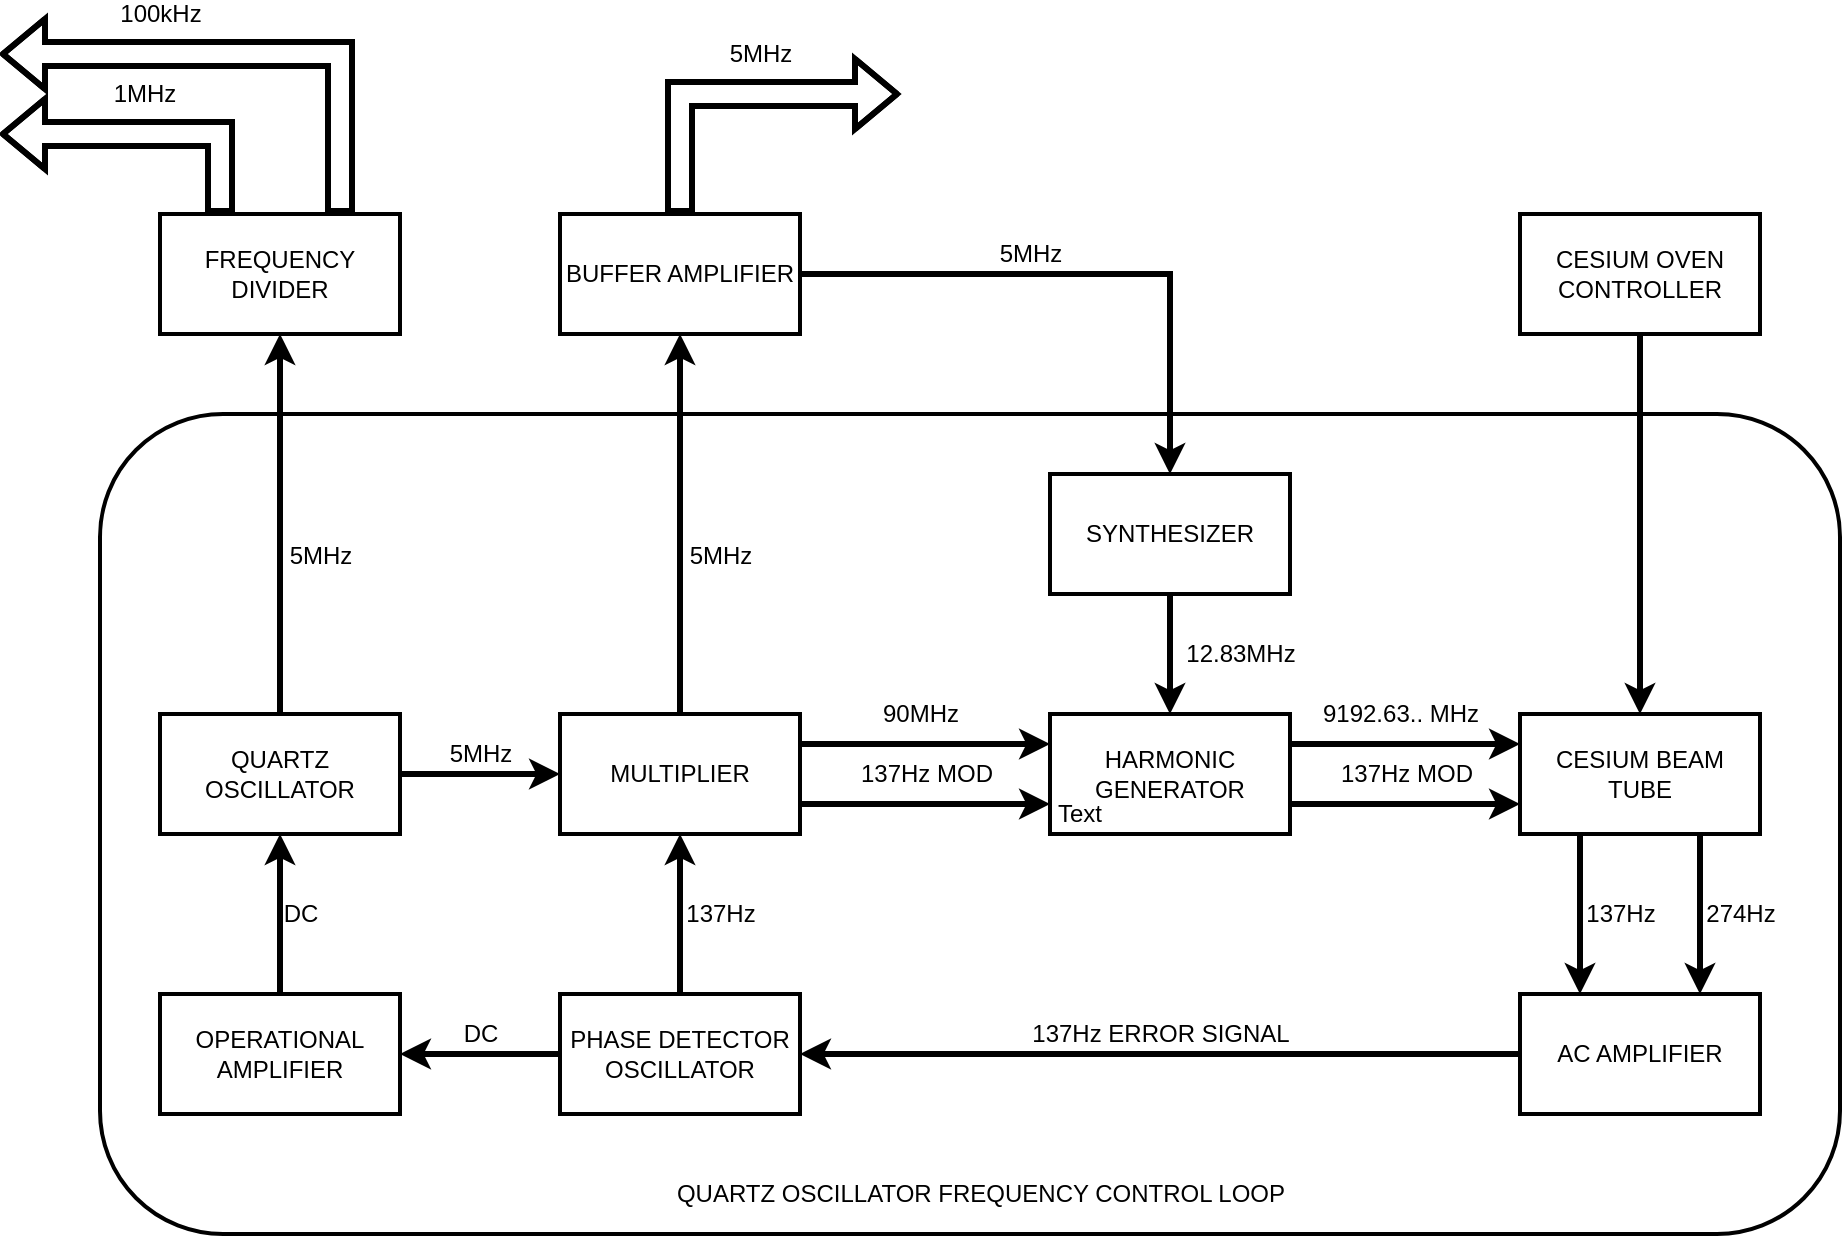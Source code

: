 <mxfile version="14.6.13" type="device"><diagram id="b6AyamzIoD17u312zoaH" name="Strona-1"><mxGraphModel dx="1418" dy="835" grid="1" gridSize="10" guides="1" tooltips="1" connect="1" arrows="1" fold="1" page="1" pageScale="1" pageWidth="1169" pageHeight="827" math="0" shadow="0"><root><mxCell id="0"/><mxCell id="1" parent="0"/><mxCell id="J-ST3r1wziyuw--ma8wK-23" value="" style="rounded=1;whiteSpace=wrap;html=1;fontSize=12;strokeWidth=2;" vertex="1" parent="1"><mxGeometry x="130" y="220" width="870" height="410" as="geometry"/></mxCell><mxCell id="J-ST3r1wziyuw--ma8wK-1" value="QUARTZ OSCILLATOR" style="rounded=0;whiteSpace=wrap;html=1;strokeWidth=2;" vertex="1" parent="1"><mxGeometry x="160" y="370" width="120" height="60" as="geometry"/></mxCell><mxCell id="J-ST3r1wziyuw--ma8wK-3" value="MULTIPLIER" style="rounded=0;whiteSpace=wrap;html=1;strokeWidth=2;" vertex="1" parent="1"><mxGeometry x="360" y="370" width="120" height="60" as="geometry"/></mxCell><mxCell id="J-ST3r1wziyuw--ma8wK-4" value="&lt;font style=&quot;font-size: 12px&quot;&gt;5MHz&lt;/font&gt;" style="endArrow=classic;html=1;strokeWidth=3;entryX=0;entryY=0.5;entryDx=0;entryDy=0;exitX=1;exitY=0.5;exitDx=0;exitDy=0;" edge="1" parent="1" source="J-ST3r1wziyuw--ma8wK-1" target="J-ST3r1wziyuw--ma8wK-3"><mxGeometry y="10" width="50" height="50" relative="1" as="geometry"><mxPoint x="290" y="510" as="sourcePoint"/><mxPoint x="340" y="460" as="targetPoint"/><mxPoint as="offset"/></mxGeometry></mxCell><mxCell id="J-ST3r1wziyuw--ma8wK-5" value="HARMONIC GENERATOR" style="rounded=0;whiteSpace=wrap;html=1;strokeWidth=2;" vertex="1" parent="1"><mxGeometry x="605" y="370" width="120" height="60" as="geometry"/></mxCell><mxCell id="J-ST3r1wziyuw--ma8wK-6" value="137Hz MOD" style="endArrow=classic;html=1;strokeWidth=3;exitX=1;exitY=0.75;exitDx=0;exitDy=0;entryX=0;entryY=0.75;entryDx=0;entryDy=0;fontSize=12;" edge="1" parent="1" source="J-ST3r1wziyuw--ma8wK-3" target="J-ST3r1wziyuw--ma8wK-5"><mxGeometry y="15" width="50" height="50" relative="1" as="geometry"><mxPoint x="490" y="370" as="sourcePoint"/><mxPoint x="540" y="320" as="targetPoint"/><mxPoint as="offset"/></mxGeometry></mxCell><mxCell id="J-ST3r1wziyuw--ma8wK-7" value="90MHz" style="endArrow=classic;html=1;fontSize=12;strokeWidth=3;exitX=1;exitY=0.25;exitDx=0;exitDy=0;entryX=0;entryY=0.25;entryDx=0;entryDy=0;" edge="1" parent="1" source="J-ST3r1wziyuw--ma8wK-3" target="J-ST3r1wziyuw--ma8wK-5"><mxGeometry x="-0.04" y="15" width="50" height="50" relative="1" as="geometry"><mxPoint x="530" y="360" as="sourcePoint"/><mxPoint x="580" y="310" as="targetPoint"/><mxPoint as="offset"/></mxGeometry></mxCell><mxCell id="J-ST3r1wziyuw--ma8wK-8" value="CESIUM BEAM TUBE" style="rounded=0;whiteSpace=wrap;html=1;fontSize=12;strokeWidth=2;" vertex="1" parent="1"><mxGeometry x="840" y="370" width="120" height="60" as="geometry"/></mxCell><mxCell id="J-ST3r1wziyuw--ma8wK-10" value="137Hz MOD" style="endArrow=classic;html=1;strokeWidth=3;entryX=0;entryY=0.75;entryDx=0;entryDy=0;fontSize=12;exitX=1;exitY=0.75;exitDx=0;exitDy=0;" edge="1" parent="1" source="J-ST3r1wziyuw--ma8wK-5" target="J-ST3r1wziyuw--ma8wK-8"><mxGeometry y="15" width="50" height="50" relative="1" as="geometry"><mxPoint x="740" y="410" as="sourcePoint"/><mxPoint x="615" y="425" as="targetPoint"/><mxPoint as="offset"/></mxGeometry></mxCell><mxCell id="J-ST3r1wziyuw--ma8wK-11" value="9192.63.. MHz" style="endArrow=classic;html=1;fontSize=12;strokeWidth=3;exitX=1;exitY=0.25;exitDx=0;exitDy=0;entryX=0;entryY=0.25;entryDx=0;entryDy=0;" edge="1" parent="1" source="J-ST3r1wziyuw--ma8wK-5" target="J-ST3r1wziyuw--ma8wK-8"><mxGeometry x="-0.043" y="15" width="50" height="50" relative="1" as="geometry"><mxPoint x="780" y="350" as="sourcePoint"/><mxPoint x="830" y="300" as="targetPoint"/><mxPoint as="offset"/></mxGeometry></mxCell><mxCell id="J-ST3r1wziyuw--ma8wK-12" value="AC AMPLIFIER" style="rounded=0;whiteSpace=wrap;html=1;fontSize=12;strokeWidth=2;" vertex="1" parent="1"><mxGeometry x="840" y="510" width="120" height="60" as="geometry"/></mxCell><mxCell id="J-ST3r1wziyuw--ma8wK-13" value="137Hz" style="endArrow=classic;html=1;fontSize=12;strokeWidth=3;entryX=0.25;entryY=0;entryDx=0;entryDy=0;exitX=0.25;exitY=1;exitDx=0;exitDy=0;" edge="1" parent="1" source="J-ST3r1wziyuw--ma8wK-8" target="J-ST3r1wziyuw--ma8wK-12"><mxGeometry y="20" width="50" height="50" relative="1" as="geometry"><mxPoint x="590" y="460" as="sourcePoint"/><mxPoint x="640" y="410" as="targetPoint"/><mxPoint as="offset"/></mxGeometry></mxCell><mxCell id="J-ST3r1wziyuw--ma8wK-14" value="274Hz" style="endArrow=classic;html=1;fontSize=12;strokeWidth=3;exitX=0.75;exitY=1;exitDx=0;exitDy=0;entryX=0.75;entryY=0;entryDx=0;entryDy=0;" edge="1" parent="1" source="J-ST3r1wziyuw--ma8wK-8" target="J-ST3r1wziyuw--ma8wK-12"><mxGeometry y="20" width="50" height="50" relative="1" as="geometry"><mxPoint x="980" y="510" as="sourcePoint"/><mxPoint x="1030" y="460" as="targetPoint"/><mxPoint as="offset"/></mxGeometry></mxCell><mxCell id="J-ST3r1wziyuw--ma8wK-15" value="PHASE DETECTOR OSCILLATOR" style="rounded=0;whiteSpace=wrap;html=1;fontSize=12;strokeWidth=2;" vertex="1" parent="1"><mxGeometry x="360" y="510" width="120" height="60" as="geometry"/></mxCell><mxCell id="J-ST3r1wziyuw--ma8wK-16" value="137Hz ERROR SIGNAL" style="endArrow=classic;html=1;fontSize=12;strokeWidth=3;exitX=0;exitY=0.5;exitDx=0;exitDy=0;entryX=1;entryY=0.5;entryDx=0;entryDy=0;" edge="1" parent="1" source="J-ST3r1wziyuw--ma8wK-12" target="J-ST3r1wziyuw--ma8wK-15"><mxGeometry y="-10" width="50" height="50" relative="1" as="geometry"><mxPoint x="740" y="590" as="sourcePoint"/><mxPoint x="790" y="540" as="targetPoint"/><mxPoint as="offset"/></mxGeometry></mxCell><mxCell id="J-ST3r1wziyuw--ma8wK-17" value="OPERATIONAL AMPLIFIER" style="rounded=0;whiteSpace=wrap;html=1;fontSize=12;strokeWidth=2;" vertex="1" parent="1"><mxGeometry x="160" y="510" width="120" height="60" as="geometry"/></mxCell><mxCell id="J-ST3r1wziyuw--ma8wK-18" value="137Hz" style="endArrow=classic;html=1;fontSize=12;strokeWidth=3;entryX=0.5;entryY=1;entryDx=0;entryDy=0;exitX=0.5;exitY=0;exitDx=0;exitDy=0;" edge="1" parent="1" source="J-ST3r1wziyuw--ma8wK-15" target="J-ST3r1wziyuw--ma8wK-3"><mxGeometry y="-20" width="50" height="50" relative="1" as="geometry"><mxPoint x="540" y="510" as="sourcePoint"/><mxPoint x="590" y="460" as="targetPoint"/><mxPoint as="offset"/></mxGeometry></mxCell><mxCell id="J-ST3r1wziyuw--ma8wK-19" value="DC" style="endArrow=classic;html=1;fontSize=12;strokeWidth=3;entryX=1;entryY=0.5;entryDx=0;entryDy=0;exitX=0;exitY=0.5;exitDx=0;exitDy=0;" edge="1" parent="1" source="J-ST3r1wziyuw--ma8wK-15" target="J-ST3r1wziyuw--ma8wK-17"><mxGeometry y="-10" width="50" height="50" relative="1" as="geometry"><mxPoint x="300" y="620" as="sourcePoint"/><mxPoint x="350" y="570" as="targetPoint"/><mxPoint as="offset"/></mxGeometry></mxCell><mxCell id="J-ST3r1wziyuw--ma8wK-20" value="DC" style="endArrow=classic;html=1;fontSize=12;strokeWidth=3;entryX=0.5;entryY=1;entryDx=0;entryDy=0;exitX=0.5;exitY=0;exitDx=0;exitDy=0;" edge="1" parent="1" source="J-ST3r1wziyuw--ma8wK-17" target="J-ST3r1wziyuw--ma8wK-1"><mxGeometry y="-10" width="50" height="50" relative="1" as="geometry"><mxPoint x="210" y="500" as="sourcePoint"/><mxPoint x="260" y="450" as="targetPoint"/><mxPoint as="offset"/></mxGeometry></mxCell><mxCell id="J-ST3r1wziyuw--ma8wK-21" value="SYNTHESIZER" style="rounded=0;whiteSpace=wrap;html=1;fontSize=12;strokeWidth=2;" vertex="1" parent="1"><mxGeometry x="605" y="250" width="120" height="60" as="geometry"/></mxCell><mxCell id="J-ST3r1wziyuw--ma8wK-22" value="12.83MHz" style="endArrow=classic;html=1;fontSize=12;strokeWidth=3;exitX=0.5;exitY=1;exitDx=0;exitDy=0;entryX=0.5;entryY=0;entryDx=0;entryDy=0;" edge="1" parent="1" source="J-ST3r1wziyuw--ma8wK-21" target="J-ST3r1wziyuw--ma8wK-5"><mxGeometry y="35" width="50" height="50" relative="1" as="geometry"><mxPoint x="820" y="300" as="sourcePoint"/><mxPoint x="870" y="250" as="targetPoint"/><mxPoint as="offset"/></mxGeometry></mxCell><mxCell id="J-ST3r1wziyuw--ma8wK-24" value="Text" style="text;html=1;strokeColor=none;fillColor=none;align=center;verticalAlign=middle;whiteSpace=wrap;rounded=0;fontSize=12;" vertex="1" parent="1"><mxGeometry x="600" y="410" width="40" height="20" as="geometry"/></mxCell><mxCell id="J-ST3r1wziyuw--ma8wK-25" value="QUARTZ OSCILLATOR FREQUENCY CONTROL LOOP" style="text;html=1;align=center;verticalAlign=middle;resizable=0;points=[];autosize=1;strokeColor=none;fontSize=12;" vertex="1" parent="1"><mxGeometry x="410" y="600" width="320" height="20" as="geometry"/></mxCell><mxCell id="J-ST3r1wziyuw--ma8wK-26" value="FREQUENCY DIVIDER" style="rounded=0;whiteSpace=wrap;html=1;fontSize=12;strokeWidth=2;" vertex="1" parent="1"><mxGeometry x="160" y="120" width="120" height="60" as="geometry"/></mxCell><mxCell id="J-ST3r1wziyuw--ma8wK-28" value="" style="endArrow=classic;html=1;fontSize=12;strokeWidth=3;exitX=0.5;exitY=0;exitDx=0;exitDy=0;entryX=0.5;entryY=1;entryDx=0;entryDy=0;" edge="1" parent="1" source="J-ST3r1wziyuw--ma8wK-1" target="J-ST3r1wziyuw--ma8wK-26"><mxGeometry width="50" height="50" relative="1" as="geometry"><mxPoint x="350" y="190" as="sourcePoint"/><mxPoint x="400" y="140" as="targetPoint"/></mxGeometry></mxCell><mxCell id="J-ST3r1wziyuw--ma8wK-29" value="5MHz" style="edgeLabel;html=1;align=center;verticalAlign=middle;resizable=0;points=[];fontSize=12;" vertex="1" connectable="0" parent="J-ST3r1wziyuw--ma8wK-28"><mxGeometry x="-0.168" y="-1" relative="1" as="geometry"><mxPoint x="19" as="offset"/></mxGeometry></mxCell><mxCell id="J-ST3r1wziyuw--ma8wK-30" value="BUFFER AMPLIFIER" style="rounded=0;whiteSpace=wrap;html=1;fontSize=12;strokeWidth=2;" vertex="1" parent="1"><mxGeometry x="360" y="120" width="120" height="60" as="geometry"/></mxCell><mxCell id="J-ST3r1wziyuw--ma8wK-31" value="" style="endArrow=classic;html=1;fontSize=12;strokeWidth=3;entryX=0.5;entryY=1;entryDx=0;entryDy=0;" edge="1" parent="1" source="J-ST3r1wziyuw--ma8wK-3" target="J-ST3r1wziyuw--ma8wK-30"><mxGeometry width="50" height="50" relative="1" as="geometry"><mxPoint x="230" y="380" as="sourcePoint"/><mxPoint x="230" y="190" as="targetPoint"/></mxGeometry></mxCell><mxCell id="J-ST3r1wziyuw--ma8wK-32" value="5MHz" style="edgeLabel;html=1;align=center;verticalAlign=middle;resizable=0;points=[];fontSize=12;" vertex="1" connectable="0" parent="J-ST3r1wziyuw--ma8wK-31"><mxGeometry x="-0.168" y="-1" relative="1" as="geometry"><mxPoint x="19" as="offset"/></mxGeometry></mxCell><mxCell id="J-ST3r1wziyuw--ma8wK-33" value="" style="endArrow=classic;html=1;fontSize=12;strokeWidth=3;exitX=1;exitY=0.5;exitDx=0;exitDy=0;entryX=0.5;entryY=0;entryDx=0;entryDy=0;rounded=0;" edge="1" parent="1" source="J-ST3r1wziyuw--ma8wK-30" target="J-ST3r1wziyuw--ma8wK-21"><mxGeometry width="50" height="50" relative="1" as="geometry"><mxPoint x="620" y="170" as="sourcePoint"/><mxPoint x="670" y="120" as="targetPoint"/><Array as="points"><mxPoint x="665" y="150"/></Array></mxGeometry></mxCell><mxCell id="J-ST3r1wziyuw--ma8wK-34" value="5MHz" style="edgeLabel;html=1;align=center;verticalAlign=middle;resizable=0;points=[];fontSize=12;" vertex="1" connectable="0" parent="J-ST3r1wziyuw--ma8wK-33"><mxGeometry x="-0.193" y="4" relative="1" as="geometry"><mxPoint y="-6" as="offset"/></mxGeometry></mxCell><mxCell id="J-ST3r1wziyuw--ma8wK-35" value="CESIUM OVEN CONTROLLER" style="rounded=0;whiteSpace=wrap;html=1;fontSize=12;strokeWidth=2;" vertex="1" parent="1"><mxGeometry x="840" y="120" width="120" height="60" as="geometry"/></mxCell><mxCell id="J-ST3r1wziyuw--ma8wK-36" value="" style="endArrow=classic;html=1;fontSize=12;strokeWidth=3;exitX=0.5;exitY=1;exitDx=0;exitDy=0;entryX=0.5;entryY=0;entryDx=0;entryDy=0;" edge="1" parent="1" source="J-ST3r1wziyuw--ma8wK-35" target="J-ST3r1wziyuw--ma8wK-8"><mxGeometry width="50" height="50" relative="1" as="geometry"><mxPoint x="1050" y="210" as="sourcePoint"/><mxPoint x="1100" y="160" as="targetPoint"/></mxGeometry></mxCell><mxCell id="J-ST3r1wziyuw--ma8wK-37" value="" style="shape=flexArrow;endArrow=classic;html=1;fontSize=12;strokeWidth=3;exitX=0.25;exitY=0;exitDx=0;exitDy=0;rounded=0;" edge="1" parent="1" source="J-ST3r1wziyuw--ma8wK-26"><mxGeometry width="50" height="50" relative="1" as="geometry"><mxPoint x="510" y="300" as="sourcePoint"/><mxPoint x="80" y="80" as="targetPoint"/><Array as="points"><mxPoint x="190" y="80"/></Array></mxGeometry></mxCell><mxCell id="J-ST3r1wziyuw--ma8wK-39" value="1MHz" style="edgeLabel;html=1;align=center;verticalAlign=middle;resizable=0;points=[];fontSize=12;" vertex="1" connectable="0" parent="J-ST3r1wziyuw--ma8wK-37"><mxGeometry x="0.04" relative="1" as="geometry"><mxPoint y="-20" as="offset"/></mxGeometry></mxCell><mxCell id="J-ST3r1wziyuw--ma8wK-38" value="" style="shape=flexArrow;endArrow=classic;html=1;fontSize=12;strokeWidth=3;exitX=0.75;exitY=0;exitDx=0;exitDy=0;rounded=0;" edge="1" parent="1" source="J-ST3r1wziyuw--ma8wK-26"><mxGeometry width="50" height="50" relative="1" as="geometry"><mxPoint x="240" y="90" as="sourcePoint"/><mxPoint x="80" y="40" as="targetPoint"/><Array as="points"><mxPoint x="250" y="40"/></Array></mxGeometry></mxCell><mxCell id="J-ST3r1wziyuw--ma8wK-40" value="100kHz" style="edgeLabel;html=1;align=center;verticalAlign=middle;resizable=0;points=[];fontSize=12;" vertex="1" connectable="0" parent="J-ST3r1wziyuw--ma8wK-38"><mxGeometry x="0.072" relative="1" as="geometry"><mxPoint x="-36" y="-20" as="offset"/></mxGeometry></mxCell><mxCell id="J-ST3r1wziyuw--ma8wK-41" value="" style="shape=flexArrow;endArrow=classic;html=1;fontSize=12;strokeWidth=3;exitX=0.5;exitY=0;exitDx=0;exitDy=0;rounded=0;" edge="1" parent="1" source="J-ST3r1wziyuw--ma8wK-30"><mxGeometry width="50" height="50" relative="1" as="geometry"><mxPoint x="400" y="110" as="sourcePoint"/><mxPoint x="530" y="60" as="targetPoint"/><Array as="points"><mxPoint x="420" y="60"/></Array></mxGeometry></mxCell><mxCell id="J-ST3r1wziyuw--ma8wK-42" value="5MHz" style="edgeLabel;html=1;align=center;verticalAlign=middle;resizable=0;points=[];fontSize=12;" vertex="1" connectable="0" parent="J-ST3r1wziyuw--ma8wK-41"><mxGeometry x="0.2" relative="1" as="geometry"><mxPoint x="-2" y="-20" as="offset"/></mxGeometry></mxCell></root></mxGraphModel></diagram></mxfile>